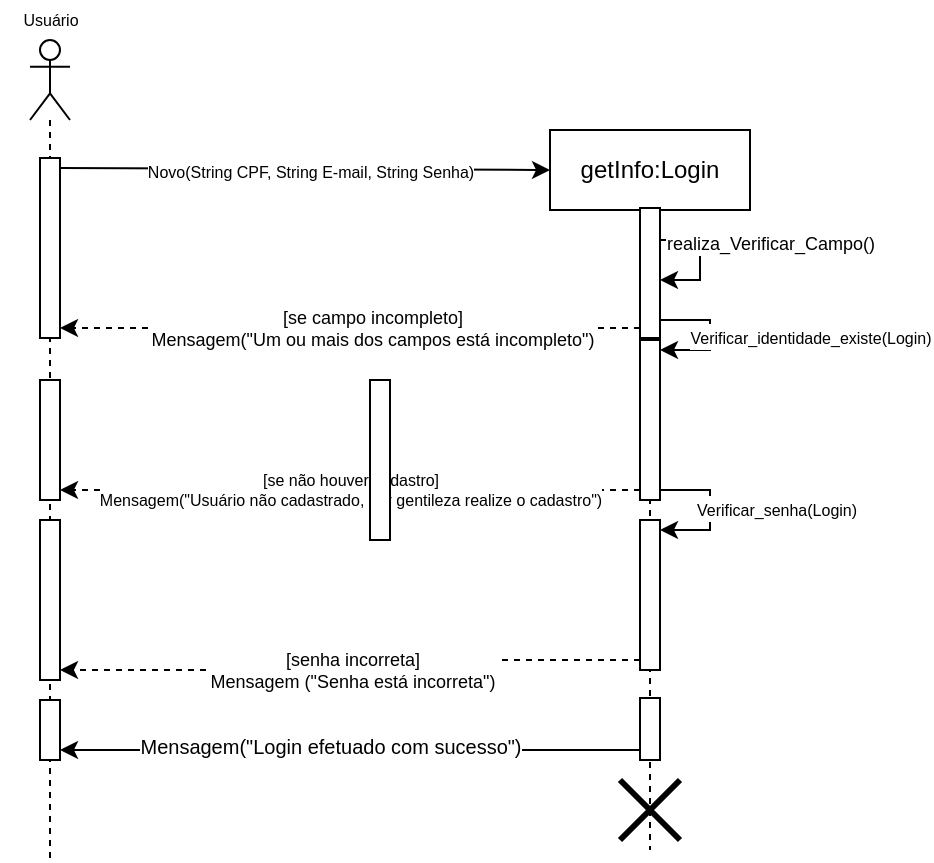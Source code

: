 <mxfile version="24.7.14">
  <diagram name="Página-1" id="H7lw8qVG0ju6_CKPgkG8">
    <mxGraphModel dx="346" dy="496" grid="1" gridSize="10" guides="1" tooltips="1" connect="1" arrows="1" fold="1" page="1" pageScale="1" pageWidth="827" pageHeight="1169" math="0" shadow="0">
      <root>
        <mxCell id="0" />
        <mxCell id="1" parent="0" />
        <mxCell id="IL49GSr5qzwmSsErUm2o-4" value="" style="shape=umlLifeline;perimeter=lifelinePerimeter;whiteSpace=wrap;html=1;container=1;dropTarget=0;collapsible=0;recursiveResize=0;outlineConnect=0;portConstraint=eastwest;newEdgeStyle={&quot;curved&quot;:0,&quot;rounded&quot;:0};participant=umlActor;" vertex="1" parent="1">
          <mxGeometry x="140" y="180" width="20" height="410" as="geometry" />
        </mxCell>
        <mxCell id="IL49GSr5qzwmSsErUm2o-7" value="" style="html=1;points=[[0,0,0,0,5],[0,1,0,0,-5],[1,0,0,0,5],[1,1,0,0,-5]];perimeter=orthogonalPerimeter;outlineConnect=0;targetShapes=umlLifeline;portConstraint=eastwest;newEdgeStyle={&quot;curved&quot;:0,&quot;rounded&quot;:0};" vertex="1" parent="IL49GSr5qzwmSsErUm2o-4">
          <mxGeometry x="5" y="59" width="10" height="90" as="geometry" />
        </mxCell>
        <mxCell id="IL49GSr5qzwmSsErUm2o-24" value="" style="html=1;points=[[0,0,0,0,5],[0,1,0,0,-5],[1,0,0,0,5],[1,1,0,0,-5]];perimeter=orthogonalPerimeter;outlineConnect=0;targetShapes=umlLifeline;portConstraint=eastwest;newEdgeStyle={&quot;curved&quot;:0,&quot;rounded&quot;:0};" vertex="1" parent="IL49GSr5qzwmSsErUm2o-4">
          <mxGeometry x="5" y="170" width="10" height="60" as="geometry" />
        </mxCell>
        <mxCell id="IL49GSr5qzwmSsErUm2o-41" value="" style="html=1;points=[[0,0,0,0,5],[0,1,0,0,-5],[1,0,0,0,5],[1,1,0,0,-5]];perimeter=orthogonalPerimeter;outlineConnect=0;targetShapes=umlLifeline;portConstraint=eastwest;newEdgeStyle={&quot;curved&quot;:0,&quot;rounded&quot;:0};" vertex="1" parent="IL49GSr5qzwmSsErUm2o-4">
          <mxGeometry x="5" y="240" width="10" height="80" as="geometry" />
        </mxCell>
        <mxCell id="IL49GSr5qzwmSsErUm2o-52" value="" style="html=1;points=[[0,0,0,0,5],[0,1,0,0,-5],[1,0,0,0,5],[1,1,0,0,-5]];perimeter=orthogonalPerimeter;outlineConnect=0;targetShapes=umlLifeline;portConstraint=eastwest;newEdgeStyle={&quot;curved&quot;:0,&quot;rounded&quot;:0};" vertex="1" parent="IL49GSr5qzwmSsErUm2o-4">
          <mxGeometry x="5" y="330" width="10" height="30" as="geometry" />
        </mxCell>
        <mxCell id="IL49GSr5qzwmSsErUm2o-5" value="Usuário" style="text;html=1;align=center;verticalAlign=middle;resizable=0;points=[];autosize=1;strokeColor=none;fillColor=none;fontSize=8;" vertex="1" parent="1">
          <mxGeometry x="125" y="160" width="50" height="20" as="geometry" />
        </mxCell>
        <mxCell id="IL49GSr5qzwmSsErUm2o-14" value="Object" style="html=1;whiteSpace=wrap;" vertex="1" parent="1">
          <mxGeometry x="400" y="225" width="100" height="40" as="geometry" />
        </mxCell>
        <mxCell id="IL49GSr5qzwmSsErUm2o-6" value="getInfo:Login" style="shape=umlLifeline;perimeter=lifelinePerimeter;whiteSpace=wrap;html=1;container=1;dropTarget=0;collapsible=0;recursiveResize=0;outlineConnect=0;portConstraint=eastwest;newEdgeStyle={&quot;curved&quot;:0,&quot;rounded&quot;:0};" vertex="1" parent="1">
          <mxGeometry x="400" y="225" width="100" height="360" as="geometry" />
        </mxCell>
        <mxCell id="IL49GSr5qzwmSsErUm2o-8" value="" style="html=1;points=[[0,0,0,0,5],[0,1,0,0,-5],[1,0,0,0,5],[1,1,0,0,-5]];perimeter=orthogonalPerimeter;outlineConnect=0;targetShapes=umlLifeline;portConstraint=eastwest;newEdgeStyle={&quot;curved&quot;:0,&quot;rounded&quot;:0};" vertex="1" parent="IL49GSr5qzwmSsErUm2o-6">
          <mxGeometry x="45" y="39" width="10" height="65" as="geometry" />
        </mxCell>
        <mxCell id="IL49GSr5qzwmSsErUm2o-21" style="edgeStyle=orthogonalEdgeStyle;rounded=0;orthogonalLoop=1;jettySize=auto;html=1;curved=0;exitX=1;exitY=0;exitDx=0;exitDy=5;exitPerimeter=0;" edge="1" parent="IL49GSr5qzwmSsErUm2o-6" source="IL49GSr5qzwmSsErUm2o-8" target="IL49GSr5qzwmSsErUm2o-8">
          <mxGeometry relative="1" as="geometry">
            <Array as="points">
              <mxPoint x="55" y="55" />
              <mxPoint x="75" y="55" />
              <mxPoint x="75" y="75" />
            </Array>
          </mxGeometry>
        </mxCell>
        <mxCell id="IL49GSr5qzwmSsErUm2o-22" value="realiza_Verificar_Campo()" style="edgeLabel;html=1;align=center;verticalAlign=middle;resizable=0;points=[];fontSize=9;" vertex="1" connectable="0" parent="IL49GSr5qzwmSsErUm2o-21">
          <mxGeometry x="-0.087" y="-1" relative="1" as="geometry">
            <mxPoint x="36" as="offset" />
          </mxGeometry>
        </mxCell>
        <mxCell id="IL49GSr5qzwmSsErUm2o-30" value="" style="html=1;points=[[0,0,0,0,5],[0,1,0,0,-5],[1,0,0,0,5],[1,1,0,0,-5]];perimeter=orthogonalPerimeter;outlineConnect=0;targetShapes=umlLifeline;portConstraint=eastwest;newEdgeStyle={&quot;curved&quot;:0,&quot;rounded&quot;:0};" vertex="1" parent="IL49GSr5qzwmSsErUm2o-6">
          <mxGeometry x="45" y="105" width="10" height="80" as="geometry" />
        </mxCell>
        <mxCell id="IL49GSr5qzwmSsErUm2o-33" style="edgeStyle=orthogonalEdgeStyle;rounded=0;orthogonalLoop=1;jettySize=auto;html=1;curved=0;exitX=1;exitY=1;exitDx=0;exitDy=-5;exitPerimeter=0;entryX=1;entryY=0;entryDx=0;entryDy=5;entryPerimeter=0;" edge="1" parent="IL49GSr5qzwmSsErUm2o-6" source="IL49GSr5qzwmSsErUm2o-8" target="IL49GSr5qzwmSsErUm2o-30">
          <mxGeometry relative="1" as="geometry">
            <Array as="points">
              <mxPoint x="55" y="95" />
              <mxPoint x="80" y="95" />
              <mxPoint x="80" y="110" />
            </Array>
          </mxGeometry>
        </mxCell>
        <mxCell id="IL49GSr5qzwmSsErUm2o-34" value="&lt;font style=&quot;font-size: 8px;&quot;&gt;Verificar_identidade_existe(Login)&lt;/font&gt;" style="edgeLabel;html=1;align=center;verticalAlign=middle;resizable=0;points=[];" vertex="1" connectable="0" parent="IL49GSr5qzwmSsErUm2o-33">
          <mxGeometry x="-0.064" y="3" relative="1" as="geometry">
            <mxPoint x="47" y="4" as="offset" />
          </mxGeometry>
        </mxCell>
        <mxCell id="IL49GSr5qzwmSsErUm2o-42" value="" style="html=1;points=[[0,0,0,0,5],[0,1,0,0,-5],[1,0,0,0,5],[1,1,0,0,-5]];perimeter=orthogonalPerimeter;outlineConnect=0;targetShapes=umlLifeline;portConstraint=eastwest;newEdgeStyle={&quot;curved&quot;:0,&quot;rounded&quot;:0};" vertex="1" parent="IL49GSr5qzwmSsErUm2o-6">
          <mxGeometry x="45" y="195" width="10" height="75" as="geometry" />
        </mxCell>
        <mxCell id="IL49GSr5qzwmSsErUm2o-43" style="edgeStyle=orthogonalEdgeStyle;rounded=0;orthogonalLoop=1;jettySize=auto;html=1;curved=0;exitX=1;exitY=1;exitDx=0;exitDy=-5;exitPerimeter=0;entryX=1;entryY=0;entryDx=0;entryDy=5;entryPerimeter=0;" edge="1" parent="IL49GSr5qzwmSsErUm2o-6" source="IL49GSr5qzwmSsErUm2o-30" target="IL49GSr5qzwmSsErUm2o-42">
          <mxGeometry relative="1" as="geometry">
            <Array as="points">
              <mxPoint x="80" y="180" />
              <mxPoint x="80" y="200" />
            </Array>
          </mxGeometry>
        </mxCell>
        <mxCell id="IL49GSr5qzwmSsErUm2o-49" value="" style="shape=umlDestroy;whiteSpace=wrap;html=1;strokeWidth=3;targetShapes=umlLifeline;" vertex="1" parent="IL49GSr5qzwmSsErUm2o-6">
          <mxGeometry x="35" y="325" width="30" height="30" as="geometry" />
        </mxCell>
        <mxCell id="IL49GSr5qzwmSsErUm2o-53" value="" style="html=1;points=[[0,0,0,0,5],[0,1,0,0,-5],[1,0,0,0,5],[1,1,0,0,-5]];perimeter=orthogonalPerimeter;outlineConnect=0;targetShapes=umlLifeline;portConstraint=eastwest;newEdgeStyle={&quot;curved&quot;:0,&quot;rounded&quot;:0};" vertex="1" parent="IL49GSr5qzwmSsErUm2o-6">
          <mxGeometry x="45" y="284" width="10" height="31" as="geometry" />
        </mxCell>
        <mxCell id="IL49GSr5qzwmSsErUm2o-13" style="edgeStyle=none;rounded=0;orthogonalLoop=1;jettySize=auto;html=1;curved=0;exitX=1;exitY=0;exitDx=0;exitDy=5;exitPerimeter=0;entryX=0;entryY=0.5;entryDx=0;entryDy=0;" edge="1" parent="1" source="IL49GSr5qzwmSsErUm2o-7" target="IL49GSr5qzwmSsErUm2o-14">
          <mxGeometry relative="1" as="geometry">
            <mxPoint x="370.0" y="244.69" as="targetPoint" />
          </mxGeometry>
        </mxCell>
        <mxCell id="IL49GSr5qzwmSsErUm2o-23" value="&lt;font style=&quot;font-size: 8px;&quot;&gt;Novo(String CPF, String E-mail, String Senha)&lt;/font&gt;" style="edgeLabel;html=1;align=center;verticalAlign=middle;resizable=0;points=[];" vertex="1" connectable="0" parent="IL49GSr5qzwmSsErUm2o-13">
          <mxGeometry x="-0.078" relative="1" as="geometry">
            <mxPoint x="12" as="offset" />
          </mxGeometry>
        </mxCell>
        <mxCell id="IL49GSr5qzwmSsErUm2o-27" style="edgeStyle=none;rounded=0;orthogonalLoop=1;jettySize=auto;html=1;curved=0;exitX=0;exitY=1;exitDx=0;exitDy=-5;exitPerimeter=0;entryX=1;entryY=1;entryDx=0;entryDy=-5;entryPerimeter=0;dashed=1;" edge="1" parent="1" source="IL49GSr5qzwmSsErUm2o-8" target="IL49GSr5qzwmSsErUm2o-7">
          <mxGeometry relative="1" as="geometry" />
        </mxCell>
        <mxCell id="IL49GSr5qzwmSsErUm2o-28" value="[se campo incompleto]&lt;div style=&quot;font-size: 9px;&quot;&gt;Mensagem(&quot;Um ou mais dos campos está incompleto&quot;)&lt;/div&gt;" style="edgeLabel;html=1;align=center;verticalAlign=middle;resizable=0;points=[];fontSize=9;" vertex="1" connectable="0" parent="IL49GSr5qzwmSsErUm2o-27">
          <mxGeometry x="-0.073" relative="1" as="geometry">
            <mxPoint as="offset" />
          </mxGeometry>
        </mxCell>
        <mxCell id="IL49GSr5qzwmSsErUm2o-39" style="edgeStyle=orthogonalEdgeStyle;rounded=0;orthogonalLoop=1;jettySize=auto;html=1;curved=0;exitX=0;exitY=1;exitDx=0;exitDy=-5;exitPerimeter=0;entryX=1;entryY=1;entryDx=0;entryDy=-5;entryPerimeter=0;dashed=1;" edge="1" parent="1" source="IL49GSr5qzwmSsErUm2o-30" target="IL49GSr5qzwmSsErUm2o-24">
          <mxGeometry relative="1" as="geometry" />
        </mxCell>
        <mxCell id="IL49GSr5qzwmSsErUm2o-38" value="[se não houver cadastro]&lt;div style=&quot;font-size: 8px;&quot;&gt;Mensagem(&quot;Usuário não cadastrado, por gentileza realize o cadastro&quot;)&lt;/div&gt;" style="edgeLabel;html=1;align=center;verticalAlign=middle;resizable=1;points=[];fontSize=8;movable=1;rotatable=1;deletable=1;editable=1;locked=0;connectable=1;" vertex="1" connectable="0" parent="1">
          <mxGeometry x="300" y="405" as="geometry" />
        </mxCell>
        <mxCell id="IL49GSr5qzwmSsErUm2o-44" value="&lt;font style=&quot;font-size: 8px;&quot;&gt;Verificar_senha(Login)&lt;/font&gt;" style="edgeLabel;html=1;align=center;verticalAlign=middle;resizable=0;points=[];" vertex="1" connectable="0" parent="1">
          <mxGeometry x="513.0" y="413.998" as="geometry" />
        </mxCell>
        <mxCell id="IL49GSr5qzwmSsErUm2o-45" style="edgeStyle=orthogonalEdgeStyle;rounded=0;orthogonalLoop=1;jettySize=auto;html=1;curved=0;exitX=0;exitY=1;exitDx=0;exitDy=-5;exitPerimeter=0;entryX=1;entryY=1;entryDx=0;entryDy=-5;entryPerimeter=0;dashed=1;" edge="1" parent="1" source="IL49GSr5qzwmSsErUm2o-42" target="IL49GSr5qzwmSsErUm2o-41">
          <mxGeometry relative="1" as="geometry" />
        </mxCell>
        <mxCell id="IL49GSr5qzwmSsErUm2o-46" value="&lt;span style=&quot;color: rgba(0, 0, 0, 0); font-family: monospace; font-size: 0px; text-align: start; background-color: rgb(251, 251, 251);&quot;&gt;%3CmxGraphModel%3E%3Croot%3E%3CmxCell%20id%3D%220%22%2F%3E%3CmxCell%20id%3D%221%22%20parent%3D%220%22%2F%3E%3CmxCell%20id%3D%222%22%20value%3D%22%5Bse%20campo%20incompleto%5D%26lt%3Bdiv%20style%3D%26quot%3Bfont-size%3A%209px%3B%26quot%3B%26gt%3BMensagem(%26quot%3BUm%20ou%20mais%20dos%20campos%20est%C3%A1%20incompleto%26quot%3B)%26lt%3B%2Fdiv%26gt%3B%22%20style%3D%22edgeLabel%3Bhtml%3D1%3Balign%3Dcenter%3BverticalAlign%3Dmiddle%3Bresizable%3D0%3Bpoints%3D%5B%5D%3BfontSize%3D9%3B%22%20vertex%3D%221%22%20connectable%3D%220%22%20parent%3D%221%22%3E%3CmxGeometry%20x%3D%22310.517%22%20y%3D%22324%22%20as%3D%22geometry%22%2F%3E%3C%2FmxCell%3E%3C%2Froot%3E%3C%2FmxGraphModel%3E&lt;/span&gt;" style="edgeLabel;html=1;align=center;verticalAlign=middle;resizable=0;points=[];" vertex="1" connectable="0" parent="IL49GSr5qzwmSsErUm2o-45">
          <mxGeometry x="0.018" y="-1" relative="1" as="geometry">
            <mxPoint as="offset" />
          </mxGeometry>
        </mxCell>
        <mxCell id="IL49GSr5qzwmSsErUm2o-48" value="[senha incorreta]&lt;div style=&quot;font-size: 9px;&quot;&gt;Mensagem (&quot;Senha está incorreta&quot;)&lt;/div&gt;" style="edgeLabel;html=1;align=center;verticalAlign=middle;resizable=0;points=[];fontSize=9;" vertex="1" connectable="0" parent="IL49GSr5qzwmSsErUm2o-45">
          <mxGeometry x="0.013" y="1" relative="1" as="geometry">
            <mxPoint as="offset" />
          </mxGeometry>
        </mxCell>
        <mxCell id="IL49GSr5qzwmSsErUm2o-50" value="" style="html=1;points=[[0,0,0,0,5],[0,1,0,0,-5],[1,0,0,0,5],[1,1,0,0,-5]];perimeter=orthogonalPerimeter;outlineConnect=0;targetShapes=umlLifeline;portConstraint=eastwest;newEdgeStyle={&quot;curved&quot;:0,&quot;rounded&quot;:0};" vertex="1" parent="1">
          <mxGeometry x="310" y="350" width="10" height="80" as="geometry" />
        </mxCell>
        <mxCell id="IL49GSr5qzwmSsErUm2o-51" value="" style="html=1;points=[[0,0,0,0,5],[0,1,0,0,-5],[1,0,0,0,5],[1,1,0,0,-5]];perimeter=orthogonalPerimeter;outlineConnect=0;targetShapes=umlLifeline;portConstraint=eastwest;newEdgeStyle={&quot;curved&quot;:0,&quot;rounded&quot;:0};" vertex="1" parent="1">
          <mxGeometry x="310" y="350" width="10" height="80" as="geometry" />
        </mxCell>
        <mxCell id="IL49GSr5qzwmSsErUm2o-54" style="edgeStyle=orthogonalEdgeStyle;rounded=0;orthogonalLoop=1;jettySize=auto;html=1;curved=0;exitX=0;exitY=1;exitDx=0;exitDy=-5;exitPerimeter=0;entryX=1;entryY=1;entryDx=0;entryDy=-5;entryPerimeter=0;" edge="1" parent="1" source="IL49GSr5qzwmSsErUm2o-53" target="IL49GSr5qzwmSsErUm2o-52">
          <mxGeometry relative="1" as="geometry" />
        </mxCell>
        <mxCell id="IL49GSr5qzwmSsErUm2o-55" value="Mensagem(&quot;Login efetuado com sucesso&quot;)" style="edgeLabel;html=1;align=center;verticalAlign=middle;resizable=0;points=[];fontSize=10;" vertex="1" connectable="0" parent="IL49GSr5qzwmSsErUm2o-54">
          <mxGeometry x="0.127" y="-2" relative="1" as="geometry">
            <mxPoint x="8" as="offset" />
          </mxGeometry>
        </mxCell>
      </root>
    </mxGraphModel>
  </diagram>
</mxfile>
